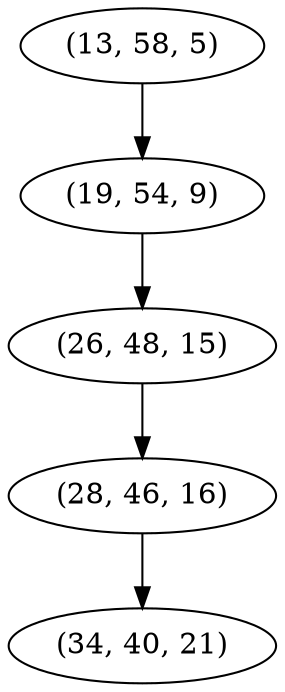 digraph tree {
    "(13, 58, 5)";
    "(19, 54, 9)";
    "(26, 48, 15)";
    "(28, 46, 16)";
    "(34, 40, 21)";
    "(13, 58, 5)" -> "(19, 54, 9)";
    "(19, 54, 9)" -> "(26, 48, 15)";
    "(26, 48, 15)" -> "(28, 46, 16)";
    "(28, 46, 16)" -> "(34, 40, 21)";
}
